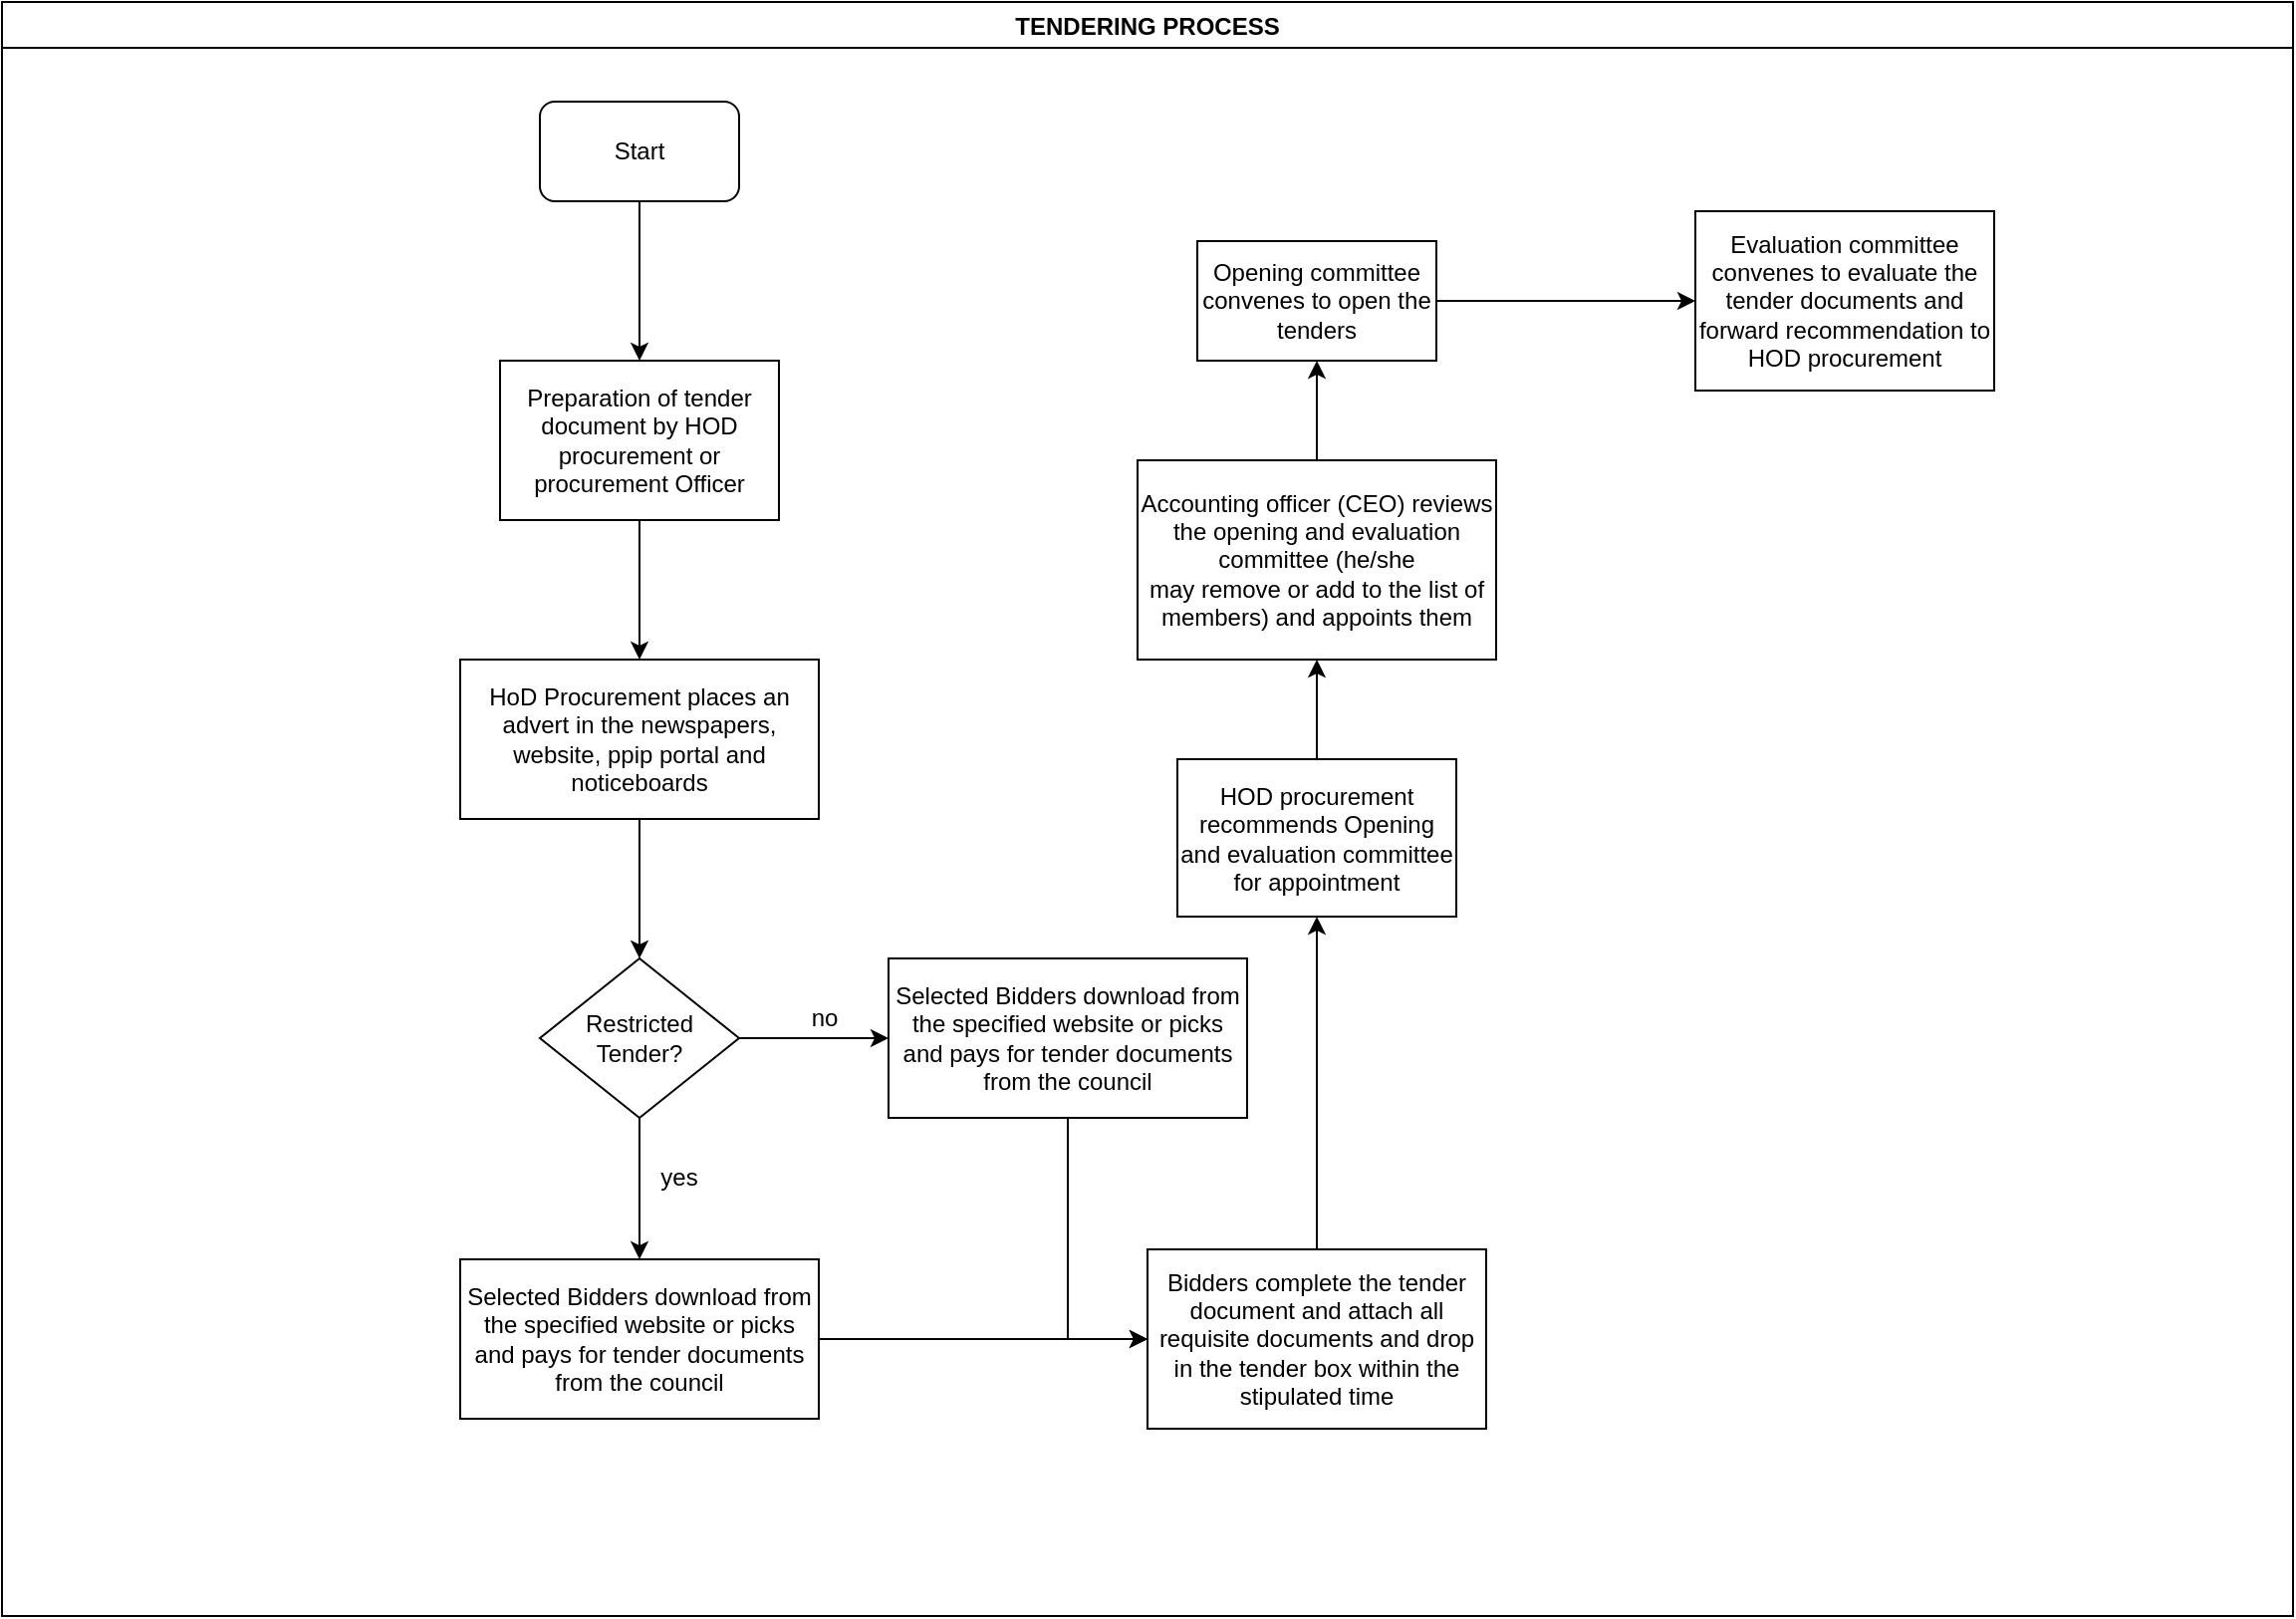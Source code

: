 <mxfile version="13.10.9" type="github">
  <diagram id="Ju7JY9pdQUH7Dh3bJ267" name="Page-1">
    <mxGraphModel dx="1038" dy="547" grid="1" gridSize="10" guides="1" tooltips="1" connect="1" arrows="1" fold="1" page="1" pageScale="1" pageWidth="1169" pageHeight="827" math="0" shadow="0">
      <root>
        <mxCell id="0" />
        <mxCell id="1" parent="0" />
        <mxCell id="vWO0dV-lUaELqf2m1uFU-1" value="TENDERING PROCESS" style="swimlane;" vertex="1" parent="1">
          <mxGeometry x="10" y="10" width="1150" height="810" as="geometry" />
        </mxCell>
        <mxCell id="vWO0dV-lUaELqf2m1uFU-2" value="Start" style="rounded=1;whiteSpace=wrap;html=1;" vertex="1" parent="vWO0dV-lUaELqf2m1uFU-1">
          <mxGeometry x="270" y="50" width="100" height="50" as="geometry" />
        </mxCell>
        <mxCell id="vWO0dV-lUaELqf2m1uFU-5" value="Preparation of tender document by HOD procurement or procurement Officer" style="rounded=0;whiteSpace=wrap;html=1;" vertex="1" parent="vWO0dV-lUaELqf2m1uFU-1">
          <mxGeometry x="250" y="180" width="140" height="80" as="geometry" />
        </mxCell>
        <mxCell id="vWO0dV-lUaELqf2m1uFU-4" value="" style="edgeStyle=orthogonalEdgeStyle;rounded=0;orthogonalLoop=1;jettySize=auto;html=1;entryX=0.5;entryY=0;entryDx=0;entryDy=0;" edge="1" parent="vWO0dV-lUaELqf2m1uFU-1" source="vWO0dV-lUaELqf2m1uFU-2" target="vWO0dV-lUaELqf2m1uFU-5">
          <mxGeometry relative="1" as="geometry">
            <mxPoint x="320" y="175" as="targetPoint" />
          </mxGeometry>
        </mxCell>
        <mxCell id="vWO0dV-lUaELqf2m1uFU-10" value="Restricted Tender?" style="rhombus;whiteSpace=wrap;html=1;" vertex="1" parent="vWO0dV-lUaELqf2m1uFU-1">
          <mxGeometry x="270" y="480" width="100" height="80" as="geometry" />
        </mxCell>
        <mxCell id="vWO0dV-lUaELqf2m1uFU-13" value="Selected Bidders download from the specified website or picks and pays for tender documents from the council" style="whiteSpace=wrap;html=1;rounded=0;" vertex="1" parent="vWO0dV-lUaELqf2m1uFU-1">
          <mxGeometry x="230" y="631" width="180" height="80" as="geometry" />
        </mxCell>
        <mxCell id="vWO0dV-lUaELqf2m1uFU-12" value="" style="edgeStyle=orthogonalEdgeStyle;rounded=0;orthogonalLoop=1;jettySize=auto;html=1;entryX=0.5;entryY=0;entryDx=0;entryDy=0;" edge="1" parent="vWO0dV-lUaELqf2m1uFU-1" source="vWO0dV-lUaELqf2m1uFU-10" target="vWO0dV-lUaELqf2m1uFU-13">
          <mxGeometry relative="1" as="geometry">
            <mxPoint x="320" y="650" as="targetPoint" />
          </mxGeometry>
        </mxCell>
        <mxCell id="vWO0dV-lUaELqf2m1uFU-14" value="yes" style="text;html=1;strokeColor=none;fillColor=none;align=center;verticalAlign=middle;whiteSpace=wrap;rounded=0;" vertex="1" parent="vWO0dV-lUaELqf2m1uFU-1">
          <mxGeometry x="320" y="580" width="40" height="20" as="geometry" />
        </mxCell>
        <mxCell id="vWO0dV-lUaELqf2m1uFU-17" value="Selected Bidders download from the specified website or picks and pays for tender documents from the council" style="whiteSpace=wrap;html=1;rounded=0;" vertex="1" parent="vWO0dV-lUaELqf2m1uFU-1">
          <mxGeometry x="445" y="480" width="180" height="80" as="geometry" />
        </mxCell>
        <mxCell id="vWO0dV-lUaELqf2m1uFU-16" value="" style="edgeStyle=orthogonalEdgeStyle;rounded=0;orthogonalLoop=1;jettySize=auto;html=1;entryX=0;entryY=0.5;entryDx=0;entryDy=0;" edge="1" parent="vWO0dV-lUaELqf2m1uFU-1" source="vWO0dV-lUaELqf2m1uFU-10" target="vWO0dV-lUaELqf2m1uFU-17">
          <mxGeometry relative="1" as="geometry">
            <mxPoint x="440" y="520" as="targetPoint" />
          </mxGeometry>
        </mxCell>
        <mxCell id="vWO0dV-lUaELqf2m1uFU-19" value="Bidders complete the tender document and attach all requisite documents and drop in the tender box within the stipulated time" style="whiteSpace=wrap;html=1;rounded=0;" vertex="1" parent="vWO0dV-lUaELqf2m1uFU-1">
          <mxGeometry x="575" y="626" width="170" height="90" as="geometry" />
        </mxCell>
        <mxCell id="vWO0dV-lUaELqf2m1uFU-20" value="" style="edgeStyle=orthogonalEdgeStyle;rounded=0;orthogonalLoop=1;jettySize=auto;html=1;" edge="1" parent="vWO0dV-lUaELqf2m1uFU-1" source="vWO0dV-lUaELqf2m1uFU-13" target="vWO0dV-lUaELqf2m1uFU-19">
          <mxGeometry relative="1" as="geometry" />
        </mxCell>
        <mxCell id="vWO0dV-lUaELqf2m1uFU-21" value="" style="edgeStyle=orthogonalEdgeStyle;rounded=0;orthogonalLoop=1;jettySize=auto;html=1;exitX=0.5;exitY=1;exitDx=0;exitDy=0;entryX=0;entryY=0.5;entryDx=0;entryDy=0;" edge="1" parent="vWO0dV-lUaELqf2m1uFU-1" source="vWO0dV-lUaELqf2m1uFU-17" target="vWO0dV-lUaELqf2m1uFU-19">
          <mxGeometry relative="1" as="geometry" />
        </mxCell>
        <mxCell id="vWO0dV-lUaELqf2m1uFU-22" value="HOD procurement recommends Opening and evaluation committee for appointment" style="whiteSpace=wrap;html=1;rounded=0;" vertex="1" parent="vWO0dV-lUaELqf2m1uFU-1">
          <mxGeometry x="590" y="380" width="140" height="79" as="geometry" />
        </mxCell>
        <mxCell id="vWO0dV-lUaELqf2m1uFU-23" value="" style="edgeStyle=orthogonalEdgeStyle;rounded=0;orthogonalLoop=1;jettySize=auto;html=1;" edge="1" parent="vWO0dV-lUaELqf2m1uFU-1" source="vWO0dV-lUaELqf2m1uFU-19" target="vWO0dV-lUaELqf2m1uFU-22">
          <mxGeometry relative="1" as="geometry" />
        </mxCell>
        <mxCell id="vWO0dV-lUaELqf2m1uFU-26" value="Opening committee convenes to open the tenders" style="whiteSpace=wrap;html=1;rounded=0;" vertex="1" parent="vWO0dV-lUaELqf2m1uFU-1">
          <mxGeometry x="600" y="120" width="120" height="60" as="geometry" />
        </mxCell>
        <mxCell id="vWO0dV-lUaELqf2m1uFU-28" value="Evaluation committee convenes to evaluate the tender documents and forward recommendation to HOD procurement" style="whiteSpace=wrap;html=1;rounded=0;" vertex="1" parent="vWO0dV-lUaELqf2m1uFU-1">
          <mxGeometry x="850" y="105" width="150" height="90" as="geometry" />
        </mxCell>
        <mxCell id="vWO0dV-lUaELqf2m1uFU-29" value="" style="edgeStyle=orthogonalEdgeStyle;rounded=0;orthogonalLoop=1;jettySize=auto;html=1;" edge="1" parent="vWO0dV-lUaELqf2m1uFU-1" source="vWO0dV-lUaELqf2m1uFU-26" target="vWO0dV-lUaELqf2m1uFU-28">
          <mxGeometry relative="1" as="geometry" />
        </mxCell>
        <mxCell id="vWO0dV-lUaELqf2m1uFU-9" value="" style="edgeStyle=orthogonalEdgeStyle;rounded=0;orthogonalLoop=1;jettySize=auto;html=1;" edge="1" parent="1" source="vWO0dV-lUaELqf2m1uFU-6" target="vWO0dV-lUaELqf2m1uFU-10">
          <mxGeometry relative="1" as="geometry">
            <mxPoint x="330" y="490" as="targetPoint" />
          </mxGeometry>
        </mxCell>
        <mxCell id="vWO0dV-lUaELqf2m1uFU-6" value="HoD Procurement places an advert in the newspapers, website, ppip portal and noticeboards" style="whiteSpace=wrap;html=1;rounded=0;" vertex="1" parent="1">
          <mxGeometry x="240" y="340" width="180" height="80" as="geometry" />
        </mxCell>
        <mxCell id="vWO0dV-lUaELqf2m1uFU-7" value="" style="edgeStyle=orthogonalEdgeStyle;rounded=0;orthogonalLoop=1;jettySize=auto;html=1;" edge="1" parent="1" source="vWO0dV-lUaELqf2m1uFU-5" target="vWO0dV-lUaELqf2m1uFU-6">
          <mxGeometry relative="1" as="geometry" />
        </mxCell>
        <mxCell id="vWO0dV-lUaELqf2m1uFU-18" value="no" style="text;html=1;strokeColor=none;fillColor=none;align=center;verticalAlign=middle;whiteSpace=wrap;rounded=0;" vertex="1" parent="1">
          <mxGeometry x="403" y="510" width="40" height="20" as="geometry" />
        </mxCell>
        <mxCell id="vWO0dV-lUaELqf2m1uFU-27" value="" style="edgeStyle=orthogonalEdgeStyle;rounded=0;orthogonalLoop=1;jettySize=auto;html=1;" edge="1" parent="1" source="vWO0dV-lUaELqf2m1uFU-24" target="vWO0dV-lUaELqf2m1uFU-26">
          <mxGeometry relative="1" as="geometry" />
        </mxCell>
        <mxCell id="vWO0dV-lUaELqf2m1uFU-24" value="Accounting officer (CEO) reviews the opening and evaluation committee (he/she &lt;br&gt;may remove or add to the list of members) and appoints them" style="whiteSpace=wrap;html=1;rounded=0;" vertex="1" parent="1">
          <mxGeometry x="580" y="240" width="180" height="100" as="geometry" />
        </mxCell>
        <mxCell id="vWO0dV-lUaELqf2m1uFU-25" value="" style="edgeStyle=orthogonalEdgeStyle;rounded=0;orthogonalLoop=1;jettySize=auto;html=1;" edge="1" parent="1" source="vWO0dV-lUaELqf2m1uFU-22" target="vWO0dV-lUaELqf2m1uFU-24">
          <mxGeometry relative="1" as="geometry" />
        </mxCell>
      </root>
    </mxGraphModel>
  </diagram>
</mxfile>
